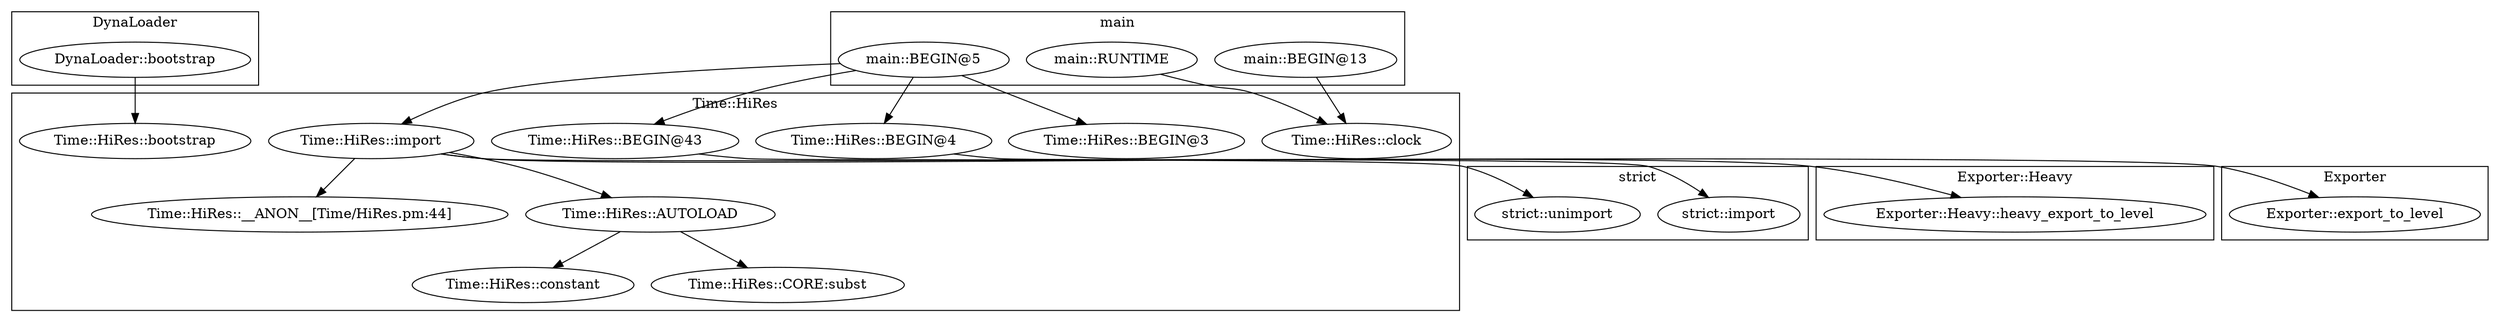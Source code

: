 digraph {
graph [overlap=false]
subgraph cluster_DynaLoader {
	label="DynaLoader";
	"DynaLoader::bootstrap";
}
subgraph cluster_strict {
	label="strict";
	"strict::import";
	"strict::unimport";
}
subgraph cluster_Exporter_Heavy {
	label="Exporter::Heavy";
	"Exporter::Heavy::heavy_export_to_level";
}
subgraph cluster_Exporter {
	label="Exporter";
	"Exporter::export_to_level";
}
subgraph cluster_main {
	label="main";
	"main::BEGIN@13";
	"main::RUNTIME";
	"main::BEGIN@5";
}
subgraph cluster_Time_HiRes {
	label="Time::HiRes";
	"Time::HiRes::constant";
	"Time::HiRes::BEGIN@43";
	"Time::HiRes::clock";
	"Time::HiRes::__ANON__[Time/HiRes.pm:44]";
	"Time::HiRes::CORE:subst";
	"Time::HiRes::BEGIN@4";
	"Time::HiRes::AUTOLOAD";
	"Time::HiRes::BEGIN@3";
	"Time::HiRes::import";
	"Time::HiRes::bootstrap";
}
"Time::HiRes::AUTOLOAD" -> "Time::HiRes::CORE:subst";
"main::BEGIN@5" -> "Time::HiRes::BEGIN@4";
"DynaLoader::bootstrap" -> "Time::HiRes::bootstrap";
"Time::HiRes::import" -> "Exporter::Heavy::heavy_export_to_level";
"Time::HiRes::AUTOLOAD" -> "Time::HiRes::constant";
"Time::HiRes::import" -> "Exporter::export_to_level";
"main::BEGIN@13" -> "Time::HiRes::clock";
"main::RUNTIME" -> "Time::HiRes::clock";
"Time::HiRes::import" -> "Time::HiRes::__ANON__[Time/HiRes.pm:44]";
"Time::HiRes::BEGIN@43" -> "strict::unimport";
"main::BEGIN@5" -> "Time::HiRes::import";
"main::BEGIN@5" -> "Time::HiRes::BEGIN@3";
"main::BEGIN@5" -> "Time::HiRes::BEGIN@43";
"Time::HiRes::import" -> "Time::HiRes::AUTOLOAD";
"Time::HiRes::BEGIN@4" -> "strict::import";
}
